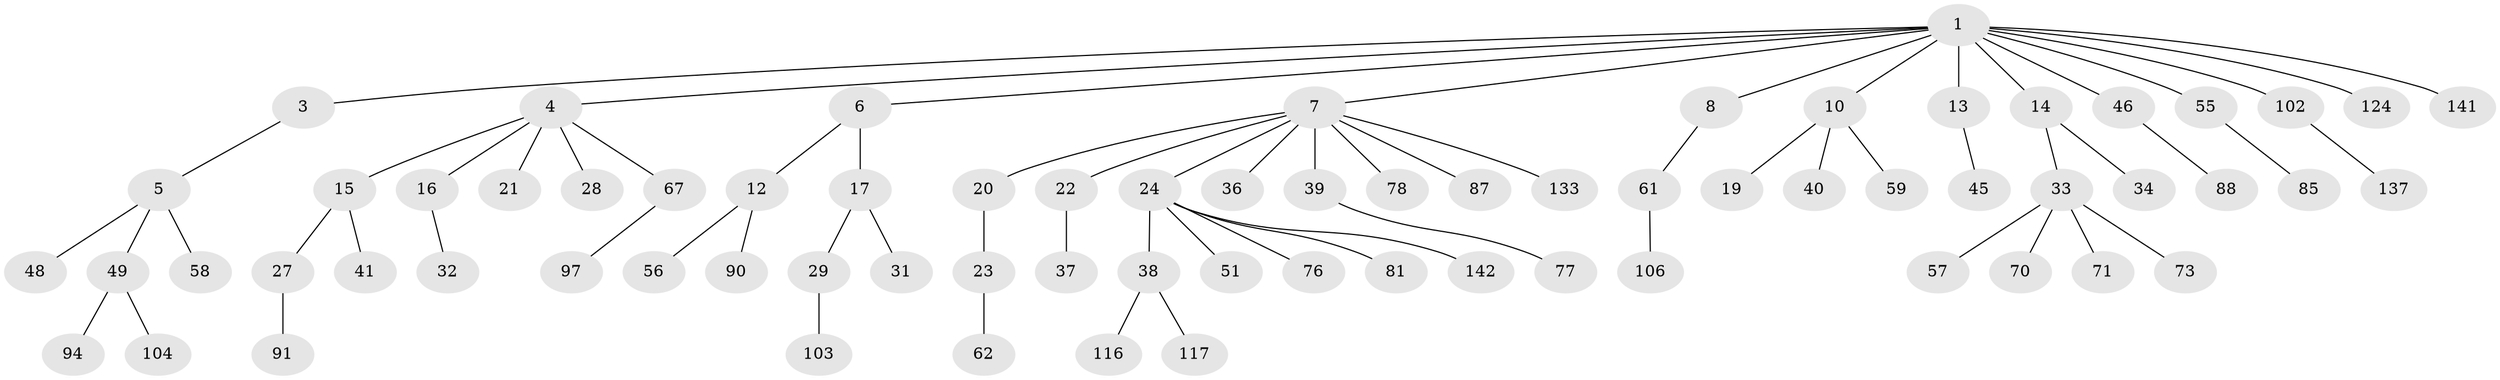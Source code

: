 // original degree distribution, {8: 0.006993006993006993, 7: 0.013986013986013986, 3: 0.15384615384615385, 4: 0.07692307692307693, 2: 0.2517482517482518, 6: 0.006993006993006993, 5: 0.006993006993006993, 1: 0.4825174825174825}
// Generated by graph-tools (version 1.1) at 2025/15/03/09/25 04:15:31]
// undirected, 71 vertices, 70 edges
graph export_dot {
graph [start="1"]
  node [color=gray90,style=filled];
  1 [super="+2"];
  3 [super="+80"];
  4 [super="+11"];
  5 [super="+35"];
  6 [super="+82"];
  7 [super="+9"];
  8;
  10 [super="+26+47"];
  12;
  13;
  14;
  15;
  16 [super="+18"];
  17 [super="+43+72"];
  19;
  20 [super="+140"];
  21 [super="+65"];
  22 [super="+25"];
  23 [super="+42"];
  24 [super="+53"];
  27 [super="+30+105"];
  28;
  29 [super="+44+131"];
  31;
  32;
  33 [super="+126+54+52"];
  34 [super="+92"];
  36;
  37 [super="+68+75"];
  38 [super="+60"];
  39;
  40;
  41 [super="+50"];
  45 [super="+93"];
  46;
  48;
  49 [super="+98+63"];
  51 [super="+64"];
  55 [super="+122"];
  56;
  57 [super="+69+113"];
  58 [super="+109"];
  59;
  61 [super="+66+123"];
  62;
  67 [super="+115+79"];
  70;
  71 [super="+132"];
  73 [super="+86"];
  76;
  77 [super="+100"];
  78;
  81 [super="+112"];
  85;
  87;
  88 [super="+95"];
  90 [super="+135"];
  91;
  94;
  97;
  102;
  103 [super="+114"];
  104 [super="+138"];
  106;
  116;
  117;
  124;
  133;
  137;
  141;
  142;
  1 -- 3;
  1 -- 10;
  1 -- 13;
  1 -- 14;
  1 -- 46;
  1 -- 55;
  1 -- 141;
  1 -- 4;
  1 -- 7;
  1 -- 102;
  1 -- 6;
  1 -- 8;
  1 -- 124;
  3 -- 5;
  4 -- 15;
  4 -- 16;
  4 -- 67;
  4 -- 21;
  4 -- 28;
  5 -- 48;
  5 -- 49;
  5 -- 58;
  6 -- 12;
  6 -- 17;
  7 -- 22;
  7 -- 24;
  7 -- 39;
  7 -- 87;
  7 -- 133;
  7 -- 20;
  7 -- 36;
  7 -- 78;
  8 -- 61;
  10 -- 19;
  10 -- 40;
  10 -- 59;
  12 -- 56;
  12 -- 90;
  13 -- 45;
  14 -- 33;
  14 -- 34;
  15 -- 27;
  15 -- 41;
  16 -- 32;
  17 -- 29;
  17 -- 31;
  20 -- 23;
  22 -- 37;
  23 -- 62;
  24 -- 38;
  24 -- 51;
  24 -- 81;
  24 -- 76;
  24 -- 142;
  27 -- 91;
  29 -- 103;
  33 -- 73;
  33 -- 70;
  33 -- 71;
  33 -- 57;
  38 -- 116;
  38 -- 117;
  39 -- 77;
  46 -- 88;
  49 -- 94;
  49 -- 104;
  55 -- 85;
  61 -- 106;
  67 -- 97;
  102 -- 137;
}
